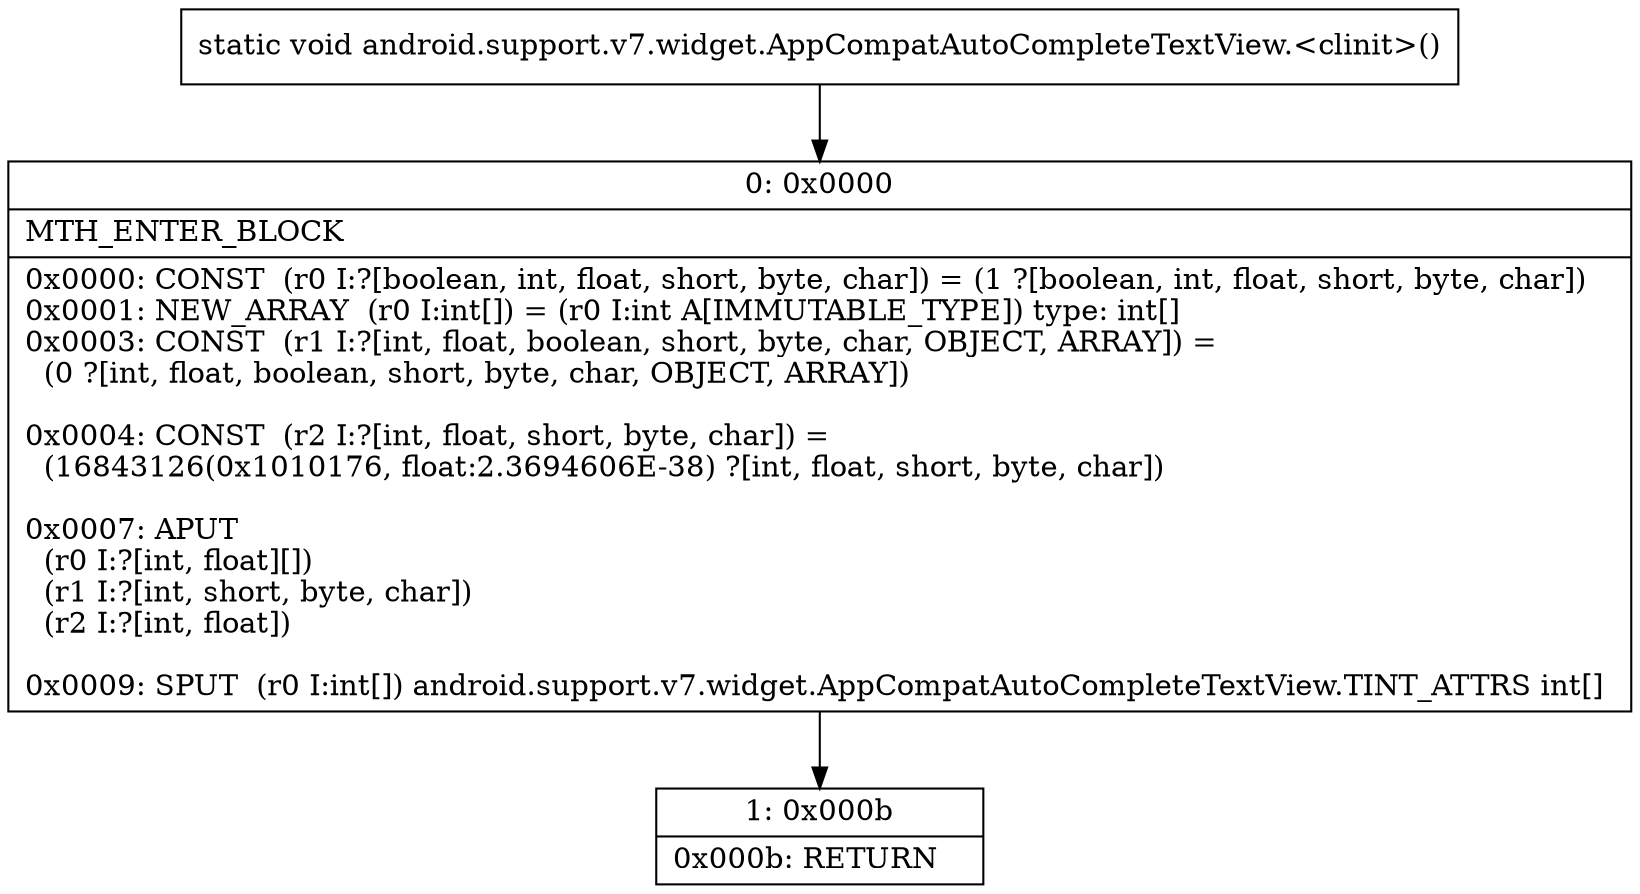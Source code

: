 digraph "CFG forandroid.support.v7.widget.AppCompatAutoCompleteTextView.\<clinit\>()V" {
Node_0 [shape=record,label="{0\:\ 0x0000|MTH_ENTER_BLOCK\l|0x0000: CONST  (r0 I:?[boolean, int, float, short, byte, char]) = (1 ?[boolean, int, float, short, byte, char]) \l0x0001: NEW_ARRAY  (r0 I:int[]) = (r0 I:int A[IMMUTABLE_TYPE]) type: int[] \l0x0003: CONST  (r1 I:?[int, float, boolean, short, byte, char, OBJECT, ARRAY]) = \l  (0 ?[int, float, boolean, short, byte, char, OBJECT, ARRAY])\l \l0x0004: CONST  (r2 I:?[int, float, short, byte, char]) = \l  (16843126(0x1010176, float:2.3694606E\-38) ?[int, float, short, byte, char])\l \l0x0007: APUT  \l  (r0 I:?[int, float][])\l  (r1 I:?[int, short, byte, char])\l  (r2 I:?[int, float])\l \l0x0009: SPUT  (r0 I:int[]) android.support.v7.widget.AppCompatAutoCompleteTextView.TINT_ATTRS int[] \l}"];
Node_1 [shape=record,label="{1\:\ 0x000b|0x000b: RETURN   \l}"];
MethodNode[shape=record,label="{static void android.support.v7.widget.AppCompatAutoCompleteTextView.\<clinit\>() }"];
MethodNode -> Node_0;
Node_0 -> Node_1;
}

